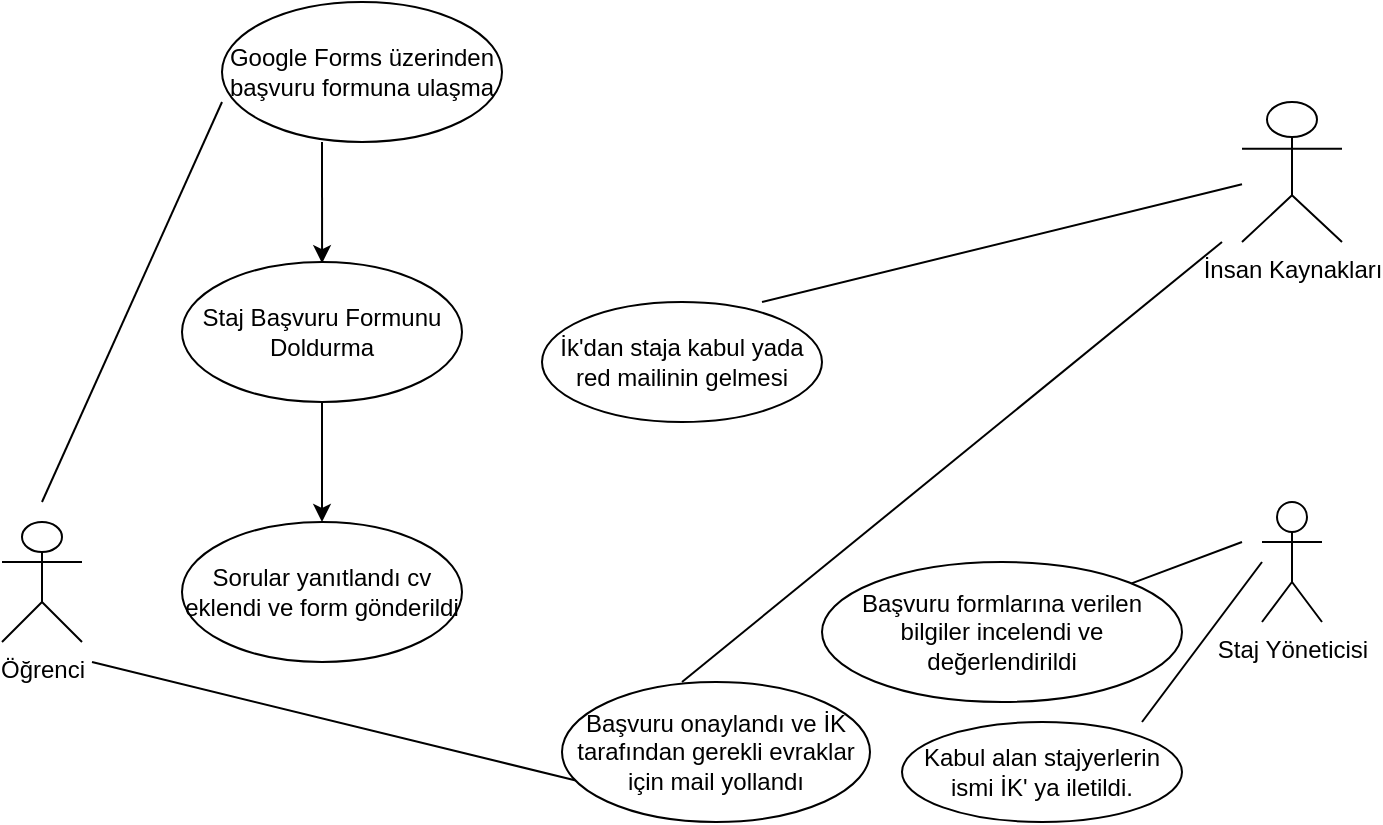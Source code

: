 <mxfile version="14.9.5" type="device"><diagram id="Q5638MlwFqOO_7bcG_Jo" name="Page-1"><mxGraphModel dx="1038" dy="489" grid="1" gridSize="10" guides="1" tooltips="1" connect="1" arrows="1" fold="1" page="1" pageScale="1" pageWidth="827" pageHeight="1169" math="0" shadow="0"><root><object label="" id="0"><mxCell/></object><mxCell id="1" parent="0"/><mxCell id="S2nkRoEyj9FaegJxF7ua-2" value="Öğrenci" style="shape=umlActor;verticalLabelPosition=bottom;verticalAlign=top;html=1;outlineConnect=0;" parent="1" vertex="1"><mxGeometry x="50" y="260" width="40" height="60" as="geometry"/></mxCell><mxCell id="pNu-U5orERJUwIGrZ8LI-9" value="İnsan Kaynakları" style="shape=umlActor;verticalLabelPosition=bottom;verticalAlign=top;html=1;outlineConnect=0;" vertex="1" parent="1"><mxGeometry x="670" y="50" width="50" height="70" as="geometry"/></mxCell><mxCell id="pNu-U5orERJUwIGrZ8LI-22" value="" style="endArrow=classic;html=1;entryX=0.417;entryY=0.01;entryDx=0;entryDy=0;entryPerimeter=0;" edge="1" parent="1"><mxGeometry relative="1" as="geometry"><mxPoint x="210" y="70" as="sourcePoint"/><mxPoint x="210.04" y="130.6" as="targetPoint"/></mxGeometry></mxCell><mxCell id="pNu-U5orERJUwIGrZ8LI-29" value="Google Forms üzerinden başvuru formuna ulaşma" style="ellipse;whiteSpace=wrap;html=1;" vertex="1" parent="1"><mxGeometry x="160" width="140" height="70" as="geometry"/></mxCell><mxCell id="pNu-U5orERJUwIGrZ8LI-30" value="Staj Başvuru Formunu Doldurma" style="ellipse;whiteSpace=wrap;html=1;" vertex="1" parent="1"><mxGeometry x="140" y="130" width="140" height="70" as="geometry"/></mxCell><mxCell id="pNu-U5orERJUwIGrZ8LI-31" value="Sorular yanıtlandı cv eklendi ve form gönderildi" style="ellipse;whiteSpace=wrap;html=1;" vertex="1" parent="1"><mxGeometry x="140" y="260" width="140" height="70" as="geometry"/></mxCell><mxCell id="pNu-U5orERJUwIGrZ8LI-36" value="" style="endArrow=classic;html=1;exitX=0.5;exitY=1;exitDx=0;exitDy=0;" edge="1" parent="1" source="pNu-U5orERJUwIGrZ8LI-30"><mxGeometry relative="1" as="geometry"><mxPoint x="190" y="200" as="sourcePoint"/><mxPoint x="210" y="260" as="targetPoint"/><Array as="points"><mxPoint x="210" y="210"/></Array></mxGeometry></mxCell><mxCell id="pNu-U5orERJUwIGrZ8LI-41" value="&lt;span&gt;İk'dan staja kabul yada red mailinin gelmesi&lt;/span&gt;" style="ellipse;whiteSpace=wrap;html=1;" vertex="1" parent="1"><mxGeometry x="320" y="150" width="140" height="60" as="geometry"/></mxCell><mxCell id="pNu-U5orERJUwIGrZ8LI-43" value="" style="endArrow=none;html=1;" edge="1" parent="1"><mxGeometry width="50" height="50" relative="1" as="geometry"><mxPoint x="95" y="330" as="sourcePoint"/><mxPoint x="340" y="390" as="targetPoint"/></mxGeometry></mxCell><mxCell id="pNu-U5orERJUwIGrZ8LI-44" value="Başvuru onaylandı ve İK tarafından gerekli evraklar için mail yollandı" style="ellipse;whiteSpace=wrap;html=1;" vertex="1" parent="1"><mxGeometry x="330" y="340" width="154" height="70" as="geometry"/></mxCell><mxCell id="pNu-U5orERJUwIGrZ8LI-45" value="Staj Yöneticisi" style="shape=umlActor;verticalLabelPosition=bottom;verticalAlign=top;html=1;" vertex="1" parent="1"><mxGeometry x="680" y="250" width="30" height="60" as="geometry"/></mxCell><mxCell id="pNu-U5orERJUwIGrZ8LI-48" value="Başvuru formlarına verilen bilgiler incelendi ve değerlendirildi" style="ellipse;whiteSpace=wrap;html=1;" vertex="1" parent="1"><mxGeometry x="460" y="280" width="180" height="70" as="geometry"/></mxCell><mxCell id="pNu-U5orERJUwIGrZ8LI-54" value="" style="endArrow=none;html=1;rounded=0;" edge="1" parent="1" source="pNu-U5orERJUwIGrZ8LI-48"><mxGeometry relative="1" as="geometry"><mxPoint x="580" y="270" as="sourcePoint"/><mxPoint x="670" y="270" as="targetPoint"/></mxGeometry></mxCell><mxCell id="pNu-U5orERJUwIGrZ8LI-55" value="" style="endArrow=none;html=1;rounded=0;" edge="1" parent="1"><mxGeometry relative="1" as="geometry"><mxPoint x="390" y="340" as="sourcePoint"/><mxPoint x="660" y="120" as="targetPoint"/></mxGeometry></mxCell><mxCell id="pNu-U5orERJUwIGrZ8LI-56" value="" style="endArrow=none;html=1;rounded=0;" edge="1" parent="1"><mxGeometry relative="1" as="geometry"><mxPoint x="620" y="360" as="sourcePoint"/><mxPoint x="680" y="280" as="targetPoint"/></mxGeometry></mxCell><mxCell id="pNu-U5orERJUwIGrZ8LI-57" value="Kabul alan stajyerlerin ismi İK' ya iletildi." style="ellipse;whiteSpace=wrap;html=1;" vertex="1" parent="1"><mxGeometry x="500" y="360" width="140" height="50" as="geometry"/></mxCell><mxCell id="pNu-U5orERJUwIGrZ8LI-58" value="" style="endArrow=none;html=1;rounded=0;" edge="1" parent="1" target="pNu-U5orERJUwIGrZ8LI-9"><mxGeometry relative="1" as="geometry"><mxPoint x="430" y="150" as="sourcePoint"/><mxPoint x="590" y="150" as="targetPoint"/></mxGeometry></mxCell><mxCell id="pNu-U5orERJUwIGrZ8LI-60" value="" style="endArrow=none;html=1;rounded=0;" edge="1" parent="1"><mxGeometry relative="1" as="geometry"><mxPoint x="70" y="250" as="sourcePoint"/><mxPoint x="160" y="50" as="targetPoint"/></mxGeometry></mxCell></root></mxGraphModel></diagram></mxfile>
